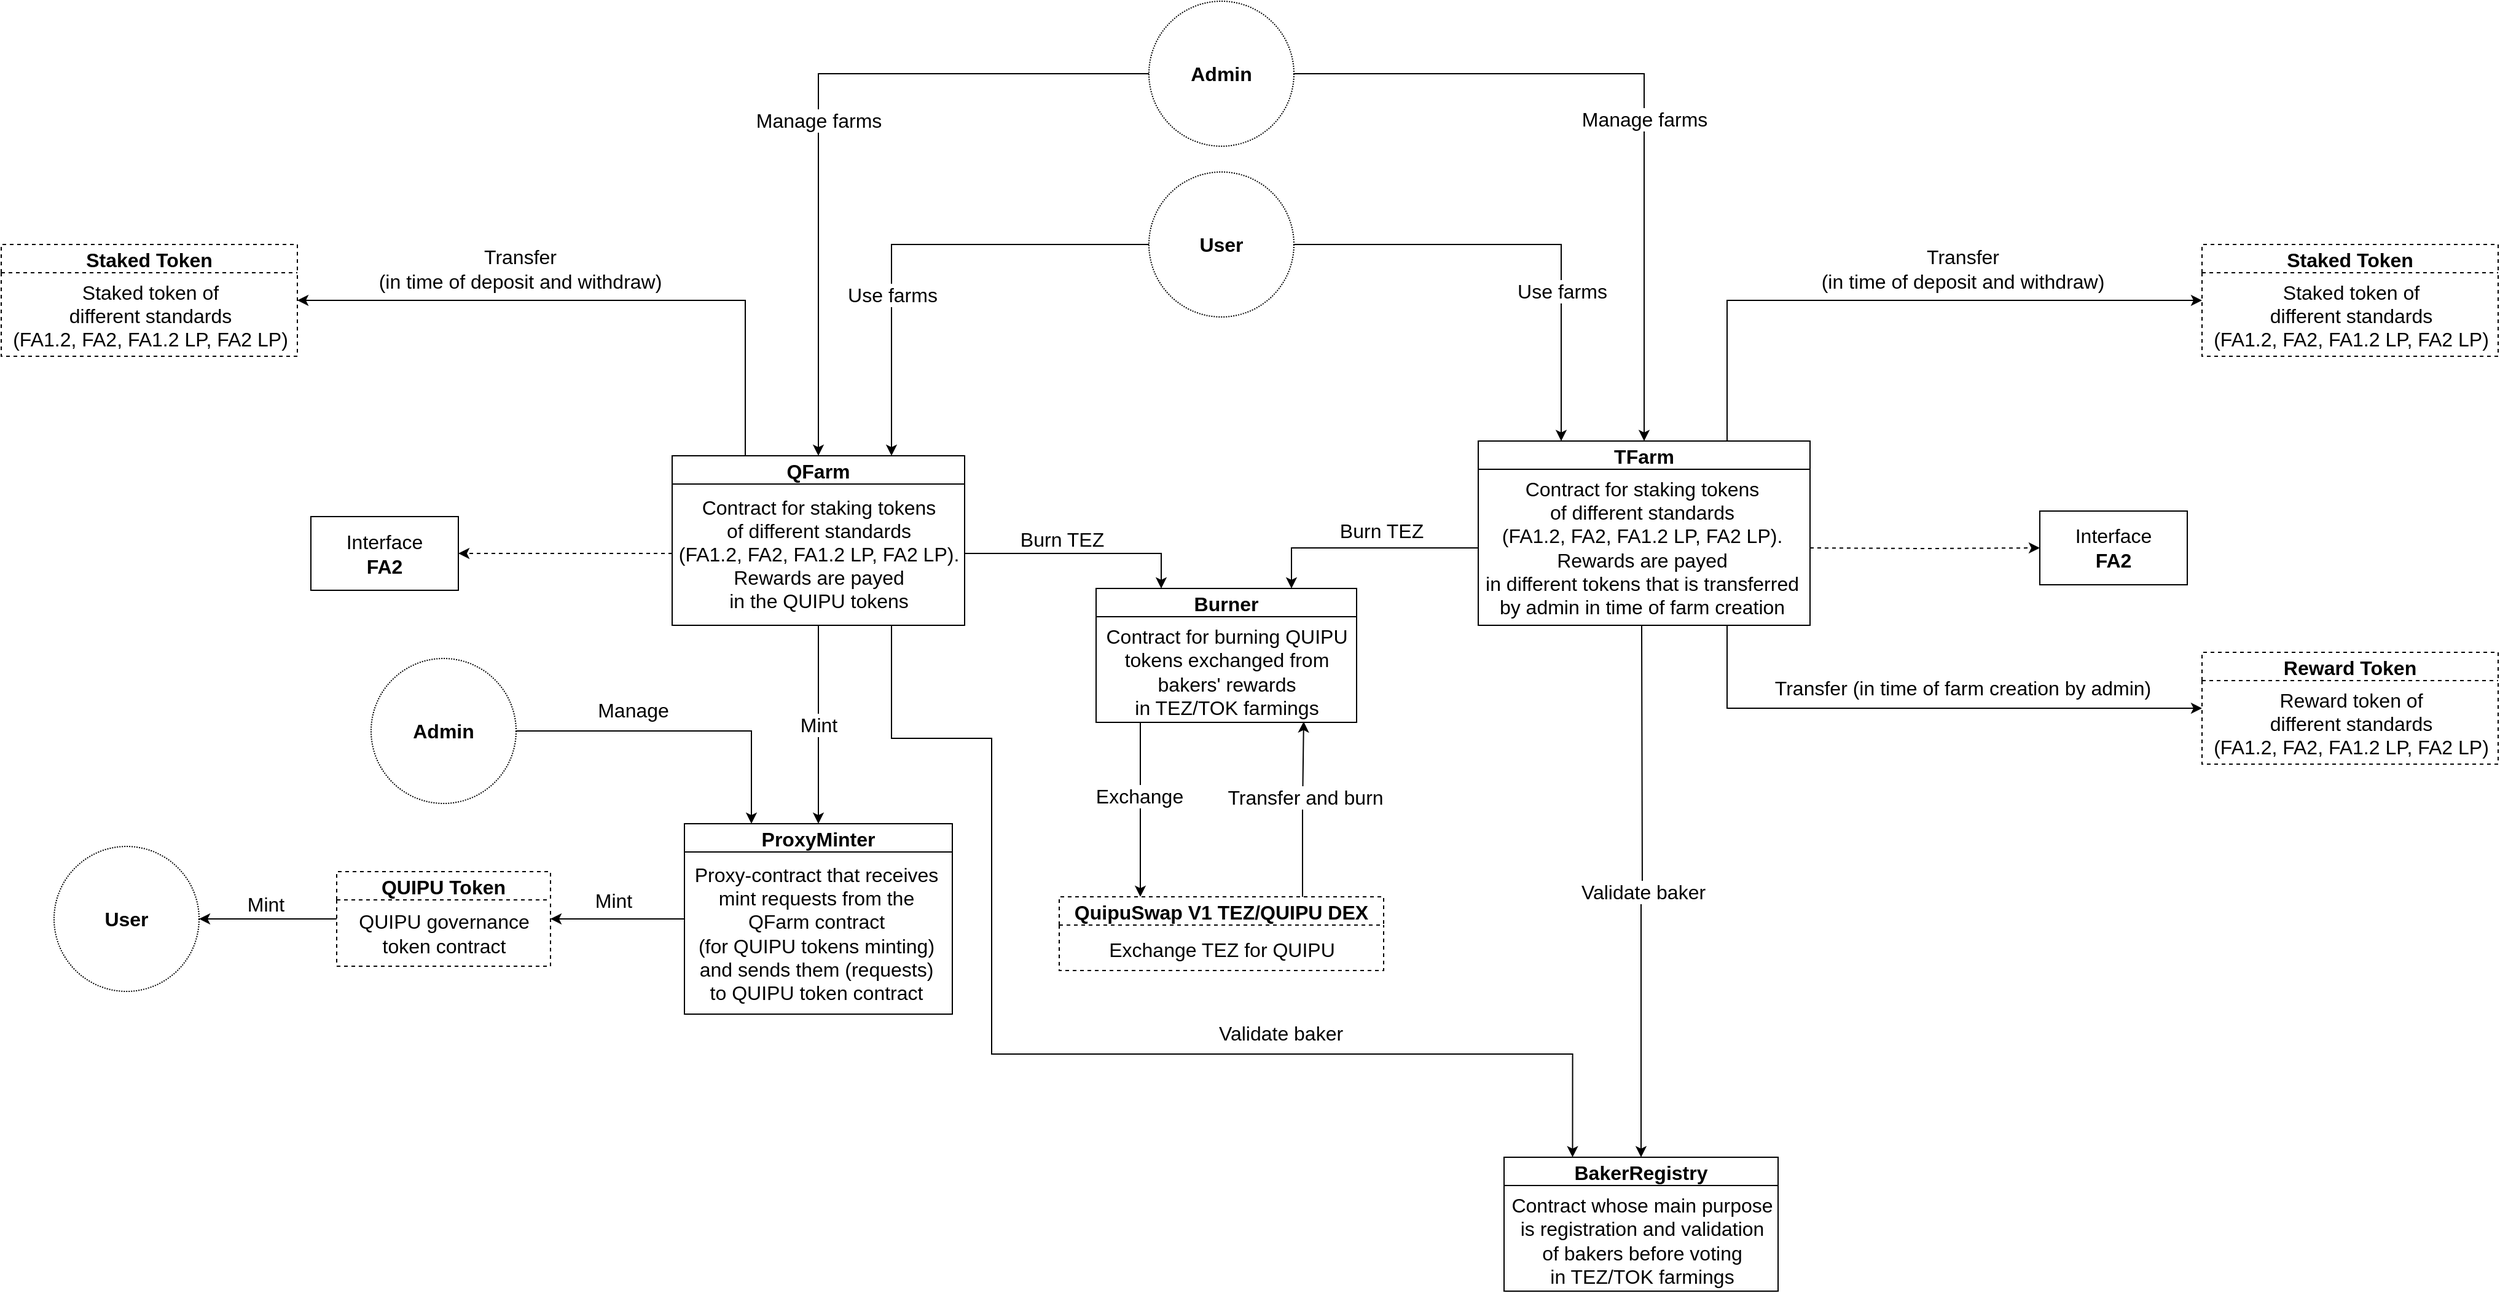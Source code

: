 <mxfile version="15.8.4" type="device"><diagram id="wLWhuBA8OXnXThfo2yp2" name="Page-1"><mxGraphModel dx="4118" dy="1987" grid="0" gridSize="10" guides="1" tooltips="1" connect="1" arrows="1" fold="1" page="0" pageScale="1" pageWidth="827" pageHeight="1169" math="0" shadow="0"><root><mxCell id="0"/><mxCell id="1" parent="0"/><mxCell id="fs_71xAf47zSvd8l3BmB-21" value="Mint" style="edgeStyle=orthogonalEdgeStyle;rounded=0;orthogonalLoop=1;jettySize=auto;html=1;entryX=0.5;entryY=0;entryDx=0;entryDy=0;fontSize=16;" parent="1" source="fs_71xAf47zSvd8l3BmB-1" target="fs_71xAf47zSvd8l3BmB-5" edge="1"><mxGeometry relative="1" as="geometry"/></mxCell><mxCell id="fs_71xAf47zSvd8l3BmB-46" value="&lt;meta charset=&quot;utf-8&quot;&gt;&lt;span style=&quot;color: rgb(0, 0, 0); font-family: helvetica; font-size: 16px; font-style: normal; font-weight: 400; letter-spacing: normal; text-align: center; text-indent: 0px; text-transform: none; word-spacing: 0px; background-color: rgb(255, 255, 255); display: inline; float: none;&quot;&gt;Transfer&lt;/span&gt;&lt;br style=&quot;color: rgb(0, 0, 0); font-family: helvetica; font-size: 16px; font-style: normal; font-weight: 400; letter-spacing: normal; text-align: center; text-indent: 0px; text-transform: none; word-spacing: 0px;&quot;&gt;&lt;span style=&quot;color: rgb(0, 0, 0); font-family: helvetica; font-size: 16px; font-style: normal; font-weight: 400; letter-spacing: normal; text-align: center; text-indent: 0px; text-transform: none; word-spacing: 0px; background-color: rgb(255, 255, 255); display: inline; float: none;&quot;&gt;(in time of deposit and withdraw)&lt;/span&gt;" style="edgeStyle=orthogonalEdgeStyle;rounded=0;orthogonalLoop=1;jettySize=auto;html=1;fontSize=16;exitX=0.25;exitY=0;exitDx=0;exitDy=0;entryX=1;entryY=0.5;entryDx=0;entryDy=0;" parent="1" source="fs_71xAf47zSvd8l3BmB-1" target="fs_71xAf47zSvd8l3BmB-44" edge="1"><mxGeometry x="0.263" y="-26" relative="1" as="geometry"><mxPoint as="offset"/></mxGeometry></mxCell><mxCell id="fs_71xAf47zSvd8l3BmB-57" value="Validate baker" style="edgeStyle=orthogonalEdgeStyle;rounded=0;orthogonalLoop=1;jettySize=auto;html=1;entryX=0.25;entryY=0;entryDx=0;entryDy=0;fontSize=16;exitX=0.75;exitY=1;exitDx=0;exitDy=0;" parent="1" source="fs_71xAf47zSvd8l3BmB-1" target="fs_71xAf47zSvd8l3BmB-7" edge="1"><mxGeometry x="0.35" y="17" relative="1" as="geometry"><Array as="points"><mxPoint x="-553" y="-140"/><mxPoint x="-472" y="-140"/><mxPoint x="-472" y="117"/><mxPoint x="1" y="117"/></Array><mxPoint x="-1" as="offset"/></mxGeometry></mxCell><mxCell id="fs_71xAf47zSvd8l3BmB-1" value="QFarm" style="swimlane;fontSize=16;" parent="1" vertex="1"><mxGeometry x="-732" y="-370" width="238" height="138" as="geometry"/></mxCell><mxCell id="fs_71xAf47zSvd8l3BmB-17" value="Contract for staking tokens&lt;br&gt;of different standards&lt;br&gt;(FA1.2, FA2, FA1.2 LP, FA2 LP).&lt;br&gt;Rewards are payed&lt;br&gt;in the QUIPU tokens" style="text;html=1;align=center;verticalAlign=middle;resizable=0;points=[];autosize=1;strokeColor=none;fillColor=none;fontSize=16;" parent="fs_71xAf47zSvd8l3BmB-1" vertex="1"><mxGeometry y="30" width="238" height="99" as="geometry"/></mxCell><mxCell id="fs_71xAf47zSvd8l3BmB-4" value="TFarm" style="swimlane;fontSize=16;" parent="1" vertex="1"><mxGeometry x="-76" y="-382" width="270" height="150" as="geometry"/></mxCell><mxCell id="fs_71xAf47zSvd8l3BmB-18" value="Contract for staking tokens&lt;br&gt;of different standards&lt;br&gt;(FA1.2, FA2, FA1.2 LP, FA2 LP).&lt;br&gt;Rewards are payed&lt;br&gt;in different tokens that is transferred&lt;br&gt;by admin in time of farm creation" style="text;html=1;align=center;verticalAlign=middle;resizable=0;points=[];autosize=1;strokeColor=none;fillColor=none;fontSize=16;" parent="fs_71xAf47zSvd8l3BmB-4" vertex="1"><mxGeometry y="28" width="265" height="118" as="geometry"/></mxCell><mxCell id="fs_71xAf47zSvd8l3BmB-22" value="Mint" style="edgeStyle=orthogonalEdgeStyle;rounded=0;orthogonalLoop=1;jettySize=auto;html=1;entryX=1;entryY=0.5;entryDx=0;entryDy=0;fontSize=16;" parent="1" source="fs_71xAf47zSvd8l3BmB-5" target="fs_71xAf47zSvd8l3BmB-16" edge="1"><mxGeometry x="0.046" y="-15" relative="1" as="geometry"><mxPoint x="-1" as="offset"/></mxGeometry></mxCell><mxCell id="fs_71xAf47zSvd8l3BmB-5" value="ProxyMinter" style="swimlane;fontSize=16;" parent="1" vertex="1"><mxGeometry x="-722" y="-70.5" width="218" height="155" as="geometry"/></mxCell><mxCell id="fs_71xAf47zSvd8l3BmB-28" value="Proxy-contract that receives&lt;br&gt;mint requests from the&lt;br&gt;QFarm contract&lt;br&gt;(for QUIPU tokens minting)&lt;br&gt;and sends them (requests)&lt;br&gt;to QUIPU token&amp;nbsp;contract" style="text;html=1;align=center;verticalAlign=middle;resizable=0;points=[];autosize=1;strokeColor=none;fillColor=none;fontSize=16;" parent="fs_71xAf47zSvd8l3BmB-5" vertex="1"><mxGeometry x="3" y="30" width="208" height="118" as="geometry"/></mxCell><mxCell id="fs_71xAf47zSvd8l3BmB-6" value="Burner" style="swimlane;fontSize=16;" parent="1" vertex="1"><mxGeometry x="-387" y="-262" width="212" height="109" as="geometry"/></mxCell><mxCell id="fs_71xAf47zSvd8l3BmB-36" value="Contract for burning QUIPU&lt;br&gt;tokens exchanged from&lt;br&gt;bakers' rewards&lt;br&gt;in TEZ/TOK farmings" style="text;html=1;align=center;verticalAlign=middle;resizable=0;points=[];autosize=1;strokeColor=none;fillColor=none;fontSize=16;" parent="fs_71xAf47zSvd8l3BmB-6" vertex="1"><mxGeometry x="2.5" y="28" width="207" height="80" as="geometry"/></mxCell><mxCell id="fs_71xAf47zSvd8l3BmB-7" value="BakerRegistry" style="swimlane;fontSize=16;" parent="1" vertex="1"><mxGeometry x="-55" y="201" width="223" height="109" as="geometry"/></mxCell><mxCell id="fs_71xAf47zSvd8l3BmB-53" value="Сontract whose main purpose&lt;br&gt;is registration and validation&lt;br&gt;of bakers before voting&lt;br&gt;in TEZ/TOK farmings" style="text;html=1;align=center;verticalAlign=middle;resizable=0;points=[];autosize=1;strokeColor=none;fillColor=none;fontSize=16;" parent="fs_71xAf47zSvd8l3BmB-7" vertex="1"><mxGeometry y="28" width="223" height="80" as="geometry"/></mxCell><mxCell id="fs_71xAf47zSvd8l3BmB-11" value="Manage farms" style="edgeStyle=orthogonalEdgeStyle;rounded=0;orthogonalLoop=1;jettySize=auto;html=1;entryX=0.5;entryY=0;entryDx=0;entryDy=0;fontSize=16;" parent="1" source="fs_71xAf47zSvd8l3BmB-8" target="fs_71xAf47zSvd8l3BmB-1" edge="1"><mxGeometry x="0.059" relative="1" as="geometry"><mxPoint as="offset"/></mxGeometry></mxCell><mxCell id="fs_71xAf47zSvd8l3BmB-15" value="Manage farms" style="edgeStyle=orthogonalEdgeStyle;rounded=0;orthogonalLoop=1;jettySize=auto;html=1;entryX=0.5;entryY=0;entryDx=0;entryDy=0;fontSize=16;" parent="1" source="fs_71xAf47zSvd8l3BmB-8" target="fs_71xAf47zSvd8l3BmB-4" edge="1"><mxGeometry x="0.106" relative="1" as="geometry"><mxPoint y="-1" as="offset"/></mxGeometry></mxCell><mxCell id="fs_71xAf47zSvd8l3BmB-8" value="&lt;b&gt;&lt;font style=&quot;font-size: 16px&quot;&gt;Admin&lt;/font&gt;&lt;/b&gt;" style="ellipse;whiteSpace=wrap;html=1;aspect=fixed;fontSize=16;dashed=1;dashPattern=1 1;" parent="1" vertex="1"><mxGeometry x="-344" y="-740" width="118" height="118" as="geometry"/></mxCell><mxCell id="fs_71xAf47zSvd8l3BmB-13" value="Use farms" style="edgeStyle=orthogonalEdgeStyle;rounded=0;orthogonalLoop=1;jettySize=auto;html=1;entryX=0.75;entryY=0;entryDx=0;entryDy=0;fontSize=16;" parent="1" source="fs_71xAf47zSvd8l3BmB-9" target="fs_71xAf47zSvd8l3BmB-1" edge="1"><mxGeometry x="0.313" relative="1" as="geometry"><mxPoint as="offset"/></mxGeometry></mxCell><mxCell id="fs_71xAf47zSvd8l3BmB-14" value="Use farms" style="edgeStyle=orthogonalEdgeStyle;rounded=0;orthogonalLoop=1;jettySize=auto;html=1;entryX=0.25;entryY=0;entryDx=0;entryDy=0;fontSize=16;" parent="1" source="fs_71xAf47zSvd8l3BmB-9" target="fs_71xAf47zSvd8l3BmB-4" edge="1"><mxGeometry x="0.354" relative="1" as="geometry"><mxPoint as="offset"/></mxGeometry></mxCell><mxCell id="fs_71xAf47zSvd8l3BmB-9" value="&lt;b&gt;&lt;font style=&quot;font-size: 16px&quot;&gt;User&lt;/font&gt;&lt;/b&gt;" style="ellipse;whiteSpace=wrap;html=1;aspect=fixed;fontSize=16;dashed=1;dashPattern=1 1;" parent="1" vertex="1"><mxGeometry x="-344" y="-601" width="118" height="118" as="geometry"/></mxCell><mxCell id="fs_71xAf47zSvd8l3BmB-16" value="QUIPU Token" style="swimlane;fontSize=16;dashed=1;" parent="1" vertex="1"><mxGeometry x="-1005" y="-31.5" width="174" height="77" as="geometry"/></mxCell><mxCell id="fs_71xAf47zSvd8l3BmB-29" value="QUIPU governance&lt;br&gt;token contract" style="text;html=1;align=center;verticalAlign=middle;resizable=0;points=[];autosize=1;strokeColor=none;fillColor=none;fontSize=16;" parent="fs_71xAf47zSvd8l3BmB-16" vertex="1"><mxGeometry x="12.5" y="29.5" width="149" height="42" as="geometry"/></mxCell><mxCell id="fs_71xAf47zSvd8l3BmB-26" value="Transfer (in time of farm creation by admin)" style="edgeStyle=orthogonalEdgeStyle;rounded=0;orthogonalLoop=1;jettySize=auto;html=1;fontSize=16;exitX=0.75;exitY=1;exitDx=0;exitDy=0;entryX=0;entryY=0.5;entryDx=0;entryDy=0;" parent="1" source="fs_71xAf47zSvd8l3BmB-4" target="fs_71xAf47zSvd8l3BmB-23" edge="1"><mxGeometry x="0.141" y="18" relative="1" as="geometry"><mxPoint y="1" as="offset"/><mxPoint x="194.882" y="-289.0" as="sourcePoint"/></mxGeometry></mxCell><mxCell id="fs_71xAf47zSvd8l3BmB-23" value="Reward Token" style="swimlane;fontSize=16;dashed=1;" parent="1" vertex="1"><mxGeometry x="513" y="-210" width="241" height="91" as="geometry"/></mxCell><mxCell id="fs_71xAf47zSvd8l3BmB-30" value="Reward token of&lt;br&gt;different standards&lt;br&gt;(FA1.2, FA2, FA1.2 LP, FA2 LP)" style="text;html=1;align=center;verticalAlign=middle;resizable=0;points=[];autosize=1;strokeColor=none;fillColor=none;fontSize=16;" parent="fs_71xAf47zSvd8l3BmB-23" vertex="1"><mxGeometry x="3.5" y="27" width="234" height="61" as="geometry"/></mxCell><mxCell id="fs_71xAf47zSvd8l3BmB-50" style="edgeStyle=orthogonalEdgeStyle;rounded=0;orthogonalLoop=1;jettySize=auto;html=1;exitX=0.75;exitY=0;exitDx=0;exitDy=0;entryX=0.804;entryY=1.004;entryDx=0;entryDy=0;entryPerimeter=0;fontSize=16;" parent="1" source="fs_71xAf47zSvd8l3BmB-31" target="fs_71xAf47zSvd8l3BmB-36" edge="1"><mxGeometry relative="1" as="geometry"/></mxCell><mxCell id="fs_71xAf47zSvd8l3BmB-52" value="Transfer and burn" style="edgeLabel;html=1;align=center;verticalAlign=middle;resizable=0;points=[];fontSize=16;" parent="fs_71xAf47zSvd8l3BmB-50" vertex="1" connectable="0"><mxGeometry x="0.115" y="4" relative="1" as="geometry"><mxPoint x="5" y="-2" as="offset"/></mxGeometry></mxCell><mxCell id="fs_71xAf47zSvd8l3BmB-31" value="QuipuSwap V1 TEZ/QUIPU DEX" style="swimlane;fontSize=16;dashed=1;" parent="1" vertex="1"><mxGeometry x="-417" y="-11" width="264" height="60" as="geometry"/></mxCell><mxCell id="fs_71xAf47zSvd8l3BmB-48" value="Exchange TEZ for QUIPU" style="text;html=1;align=center;verticalAlign=middle;resizable=0;points=[];autosize=1;strokeColor=none;fillColor=none;fontSize=16;" parent="fs_71xAf47zSvd8l3BmB-31" vertex="1"><mxGeometry x="35" y="31" width="194" height="23" as="geometry"/></mxCell><mxCell id="fs_71xAf47zSvd8l3BmB-32" value="Burn TEZ" style="edgeStyle=orthogonalEdgeStyle;rounded=0;orthogonalLoop=1;jettySize=auto;html=1;entryX=0.75;entryY=0;entryDx=0;entryDy=0;fontSize=16;" parent="1" source="fs_71xAf47zSvd8l3BmB-18" target="fs_71xAf47zSvd8l3BmB-6" edge="1"><mxGeometry x="-0.146" y="-14" relative="1" as="geometry"><mxPoint as="offset"/></mxGeometry></mxCell><mxCell id="fs_71xAf47zSvd8l3BmB-33" value="Burn TEZ" style="edgeStyle=orthogonalEdgeStyle;rounded=0;orthogonalLoop=1;jettySize=auto;html=1;entryX=0.25;entryY=0;entryDx=0;entryDy=0;fontSize=16;" parent="1" source="fs_71xAf47zSvd8l3BmB-17" target="fs_71xAf47zSvd8l3BmB-6" edge="1"><mxGeometry x="-0.162" y="12" relative="1" as="geometry"><mxPoint as="offset"/></mxGeometry></mxCell><mxCell id="fs_71xAf47zSvd8l3BmB-37" value="Staked Token" style="swimlane;fontSize=16;dashed=1;" parent="1" vertex="1"><mxGeometry x="513" y="-542" width="241" height="91" as="geometry"/></mxCell><mxCell id="fs_71xAf47zSvd8l3BmB-38" value="Staked token of&lt;br&gt;different standards&lt;br&gt;(FA1.2, FA2, FA1.2 LP, FA2 LP)" style="text;html=1;align=center;verticalAlign=middle;resizable=0;points=[];autosize=1;strokeColor=none;fillColor=none;fontSize=16;" parent="fs_71xAf47zSvd8l3BmB-37" vertex="1"><mxGeometry x="3.5" y="27" width="234" height="61" as="geometry"/></mxCell><mxCell id="fs_71xAf47zSvd8l3BmB-43" value="Transfer&lt;br&gt;(in time of deposit and withdraw)" style="edgeStyle=orthogonalEdgeStyle;rounded=0;orthogonalLoop=1;jettySize=auto;html=1;fontSize=16;exitX=0.75;exitY=0;exitDx=0;exitDy=0;entryX=0;entryY=0.5;entryDx=0;entryDy=0;" parent="1" source="fs_71xAf47zSvd8l3BmB-4" target="fs_71xAf47zSvd8l3BmB-37" edge="1"><mxGeometry x="0.222" y="27" relative="1" as="geometry"><mxPoint y="1" as="offset"/></mxGeometry></mxCell><mxCell id="fs_71xAf47zSvd8l3BmB-44" value="Staked Token" style="swimlane;fontSize=16;dashed=1;" parent="1" vertex="1"><mxGeometry x="-1278" y="-542" width="241" height="91" as="geometry"/></mxCell><mxCell id="fs_71xAf47zSvd8l3BmB-45" value="Staked token of&lt;br&gt;different standards&lt;br&gt;(FA1.2, FA2, FA1.2 LP, FA2 LP)" style="text;html=1;align=center;verticalAlign=middle;resizable=0;points=[];autosize=1;strokeColor=none;fillColor=none;fontSize=16;" parent="fs_71xAf47zSvd8l3BmB-44" vertex="1"><mxGeometry x="3.5" y="27" width="234" height="61" as="geometry"/></mxCell><mxCell id="fs_71xAf47zSvd8l3BmB-49" style="edgeStyle=orthogonalEdgeStyle;rounded=0;orthogonalLoop=1;jettySize=auto;html=1;entryX=0.25;entryY=0;entryDx=0;entryDy=0;fontSize=16;" parent="1" target="fs_71xAf47zSvd8l3BmB-31" edge="1"><mxGeometry relative="1" as="geometry"><Array as="points"><mxPoint x="-351" y="-117"/><mxPoint x="-351" y="-117"/></Array><mxPoint x="-351" y="-153" as="sourcePoint"/></mxGeometry></mxCell><mxCell id="fs_71xAf47zSvd8l3BmB-51" value="Exchange" style="edgeLabel;html=1;align=center;verticalAlign=middle;resizable=0;points=[];fontSize=16;" parent="fs_71xAf47zSvd8l3BmB-49" vertex="1" connectable="0"><mxGeometry x="-0.156" y="-1" relative="1" as="geometry"><mxPoint as="offset"/></mxGeometry></mxCell><mxCell id="fs_71xAf47zSvd8l3BmB-55" value="Manage" style="edgeStyle=orthogonalEdgeStyle;rounded=0;orthogonalLoop=1;jettySize=auto;html=1;entryX=0.25;entryY=0;entryDx=0;entryDy=0;fontSize=16;" parent="1" source="fs_71xAf47zSvd8l3BmB-54" target="fs_71xAf47zSvd8l3BmB-5" edge="1"><mxGeometry x="-0.288" y="17" relative="1" as="geometry"><mxPoint as="offset"/></mxGeometry></mxCell><mxCell id="fs_71xAf47zSvd8l3BmB-54" value="&lt;b&gt;&lt;font style=&quot;font-size: 16px&quot;&gt;Admin&lt;/font&gt;&lt;/b&gt;" style="ellipse;whiteSpace=wrap;html=1;aspect=fixed;fontSize=16;dashed=1;dashPattern=1 1;" parent="1" vertex="1"><mxGeometry x="-977" y="-205" width="118" height="118" as="geometry"/></mxCell><mxCell id="fs_71xAf47zSvd8l3BmB-56" value="Validate baker" style="edgeStyle=orthogonalEdgeStyle;rounded=0;orthogonalLoop=1;jettySize=auto;html=1;fontSize=16;" parent="1" target="fs_71xAf47zSvd8l3BmB-7" edge="1"><mxGeometry relative="1" as="geometry"><mxPoint x="57" y="-232" as="sourcePoint"/></mxGeometry></mxCell><mxCell id="fs_71xAf47zSvd8l3BmB-58" value="&lt;b&gt;&lt;font style=&quot;font-size: 16px&quot;&gt;User&lt;/font&gt;&lt;/b&gt;" style="ellipse;whiteSpace=wrap;html=1;aspect=fixed;fontSize=16;dashed=1;dashPattern=1 1;" parent="1" vertex="1"><mxGeometry x="-1235" y="-52" width="118" height="118" as="geometry"/></mxCell><mxCell id="fs_71xAf47zSvd8l3BmB-61" value="Mint" style="edgeStyle=orthogonalEdgeStyle;rounded=0;orthogonalLoop=1;jettySize=auto;html=1;entryX=1;entryY=0.5;entryDx=0;entryDy=0;fontSize=16;exitX=0;exitY=0.5;exitDx=0;exitDy=0;" parent="1" source="fs_71xAf47zSvd8l3BmB-16" target="fs_71xAf47zSvd8l3BmB-58" edge="1"><mxGeometry x="0.036" y="-12" relative="1" as="geometry"><mxPoint x="-1030" y="18" as="sourcePoint"/><mxPoint as="offset"/></mxGeometry></mxCell><mxCell id="fs_71xAf47zSvd8l3BmB-62" value="Interface&lt;br&gt;&lt;b&gt;FA2&lt;/b&gt;" style="rounded=0;whiteSpace=wrap;html=1;fontSize=16;" parent="1" vertex="1"><mxGeometry x="-1026" y="-320.5" width="120" height="60" as="geometry"/></mxCell><mxCell id="fs_71xAf47zSvd8l3BmB-63" style="edgeStyle=orthogonalEdgeStyle;rounded=0;orthogonalLoop=1;jettySize=auto;html=1;fontSize=16;jumpSize=10;dashed=1;" parent="1" source="fs_71xAf47zSvd8l3BmB-17" target="fs_71xAf47zSvd8l3BmB-62" edge="1"><mxGeometry relative="1" as="geometry"/></mxCell><mxCell id="fs_71xAf47zSvd8l3BmB-64" value="Interface&lt;br&gt;&lt;b&gt;FA2&lt;/b&gt;" style="rounded=0;whiteSpace=wrap;html=1;fontSize=16;" parent="1" vertex="1"><mxGeometry x="381" y="-325" width="120" height="60" as="geometry"/></mxCell><mxCell id="fs_71xAf47zSvd8l3BmB-65" style="edgeStyle=orthogonalEdgeStyle;rounded=0;jumpSize=10;orthogonalLoop=1;jettySize=auto;html=1;entryX=0;entryY=0.5;entryDx=0;entryDy=0;dashed=1;fontSize=16;" parent="1" target="fs_71xAf47zSvd8l3BmB-64" edge="1"><mxGeometry relative="1" as="geometry"><mxPoint x="194" y="-295" as="sourcePoint"/></mxGeometry></mxCell></root></mxGraphModel></diagram></mxfile>
